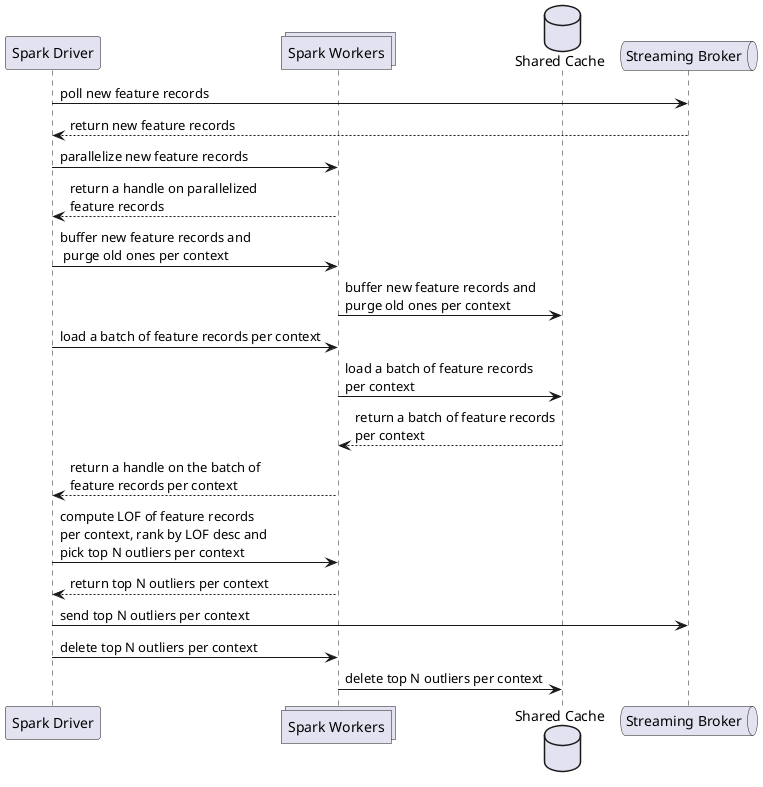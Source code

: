 @startuml SequenceDiagram
participant "Spark Driver" as Master
collections "Spark Workers" as Workers
database "Shared Cache" as Cache
queue "Streaming Broker" as Broker
Master -> Broker : poll new feature records
Broker --> Master : return new feature records
Master -> Workers : parallelize new feature records
Workers --> Master : return a handle on parallelized\nfeature records
Master -> Workers : buffer new feature records and\n purge old ones per context
Workers -> Cache : buffer new feature records and\npurge old ones per context
Master -> Workers : load a batch of feature records per context
Workers -> Cache : load a batch of feature records\nper context
Cache --> Workers : return a batch of feature records\nper context
Workers --> Master : return a handle on the batch of\nfeature records per context
Master -> Workers : compute LOF of feature records\nper context, rank by LOF desc and\npick top N outliers per context
Workers --> Master : return top N outliers per context
Master -> Broker : send top N outliers per context
Master -> Workers : delete top N outliers per context
Workers -> Cache : delete top N outliers per context
@enduml